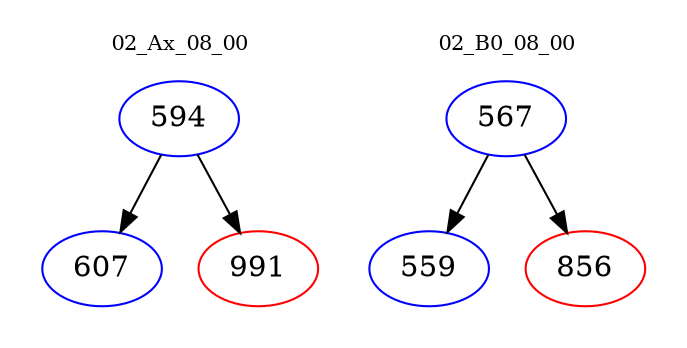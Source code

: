 digraph{
subgraph cluster_0 {
color = white
label = "02_Ax_08_00";
fontsize=10;
T0_594 [label="594", color="blue"]
T0_594 -> T0_607 [color="black"]
T0_607 [label="607", color="blue"]
T0_594 -> T0_991 [color="black"]
T0_991 [label="991", color="red"]
}
subgraph cluster_1 {
color = white
label = "02_B0_08_00";
fontsize=10;
T1_567 [label="567", color="blue"]
T1_567 -> T1_559 [color="black"]
T1_559 [label="559", color="blue"]
T1_567 -> T1_856 [color="black"]
T1_856 [label="856", color="red"]
}
}

